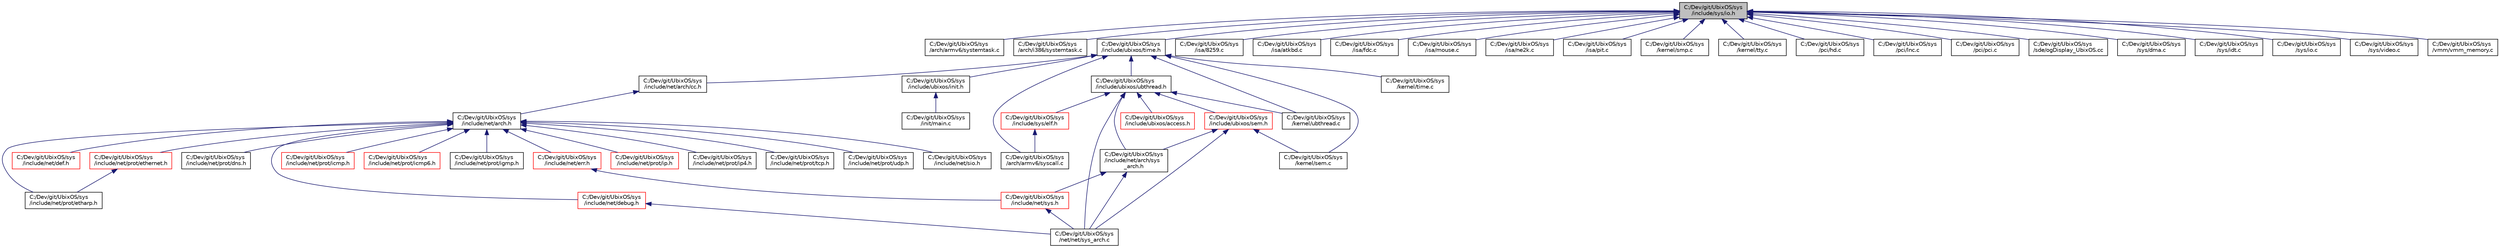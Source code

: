 digraph "C:/Dev/git/UbixOS/sys/include/sys/io.h"
{
 // LATEX_PDF_SIZE
  edge [fontname="Helvetica",fontsize="10",labelfontname="Helvetica",labelfontsize="10"];
  node [fontname="Helvetica",fontsize="10",shape=record];
  Node1 [label="C:/Dev/git/UbixOS/sys\l/include/sys/io.h",height=0.2,width=0.4,color="black", fillcolor="grey75", style="filled", fontcolor="black",tooltip=" "];
  Node1 -> Node2 [dir="back",color="midnightblue",fontsize="10",style="solid",fontname="Helvetica"];
  Node2 [label="C:/Dev/git/UbixOS/sys\l/arch/armv6/systemtask.c",height=0.2,width=0.4,color="black", fillcolor="white", style="filled",URL="$armv6_2systemtask_8c.html",tooltip=" "];
  Node1 -> Node3 [dir="back",color="midnightblue",fontsize="10",style="solid",fontname="Helvetica"];
  Node3 [label="C:/Dev/git/UbixOS/sys\l/arch/i386/systemtask.c",height=0.2,width=0.4,color="black", fillcolor="white", style="filled",URL="$i386_2systemtask_8c.html",tooltip=" "];
  Node1 -> Node4 [dir="back",color="midnightblue",fontsize="10",style="solid",fontname="Helvetica"];
  Node4 [label="C:/Dev/git/UbixOS/sys\l/include/ubixos/time.h",height=0.2,width=0.4,color="black", fillcolor="white", style="filled",URL="$time_8h.html",tooltip=" "];
  Node4 -> Node5 [dir="back",color="midnightblue",fontsize="10",style="solid",fontname="Helvetica"];
  Node5 [label="C:/Dev/git/UbixOS/sys\l/arch/armv6/syscall.c",height=0.2,width=0.4,color="black", fillcolor="white", style="filled",URL="$arch_2armv6_2syscall_8c.html",tooltip=" "];
  Node4 -> Node6 [dir="back",color="midnightblue",fontsize="10",style="solid",fontname="Helvetica"];
  Node6 [label="C:/Dev/git/UbixOS/sys\l/include/net/arch/cc.h",height=0.2,width=0.4,color="black", fillcolor="white", style="filled",URL="$cc_8h.html",tooltip=" "];
  Node6 -> Node7 [dir="back",color="midnightblue",fontsize="10",style="solid",fontname="Helvetica"];
  Node7 [label="C:/Dev/git/UbixOS/sys\l/include/net/arch.h",height=0.2,width=0.4,color="black", fillcolor="white", style="filled",URL="$arch_8h.html",tooltip=" "];
  Node7 -> Node8 [dir="back",color="midnightblue",fontsize="10",style="solid",fontname="Helvetica"];
  Node8 [label="C:/Dev/git/UbixOS/sys\l/include/net/debug.h",height=0.2,width=0.4,color="red", fillcolor="white", style="filled",URL="$debug_8h.html",tooltip=" "];
  Node8 -> Node102 [dir="back",color="midnightblue",fontsize="10",style="solid",fontname="Helvetica"];
  Node102 [label="C:/Dev/git/UbixOS/sys\l/net/net/sys_arch.c",height=0.2,width=0.4,color="black", fillcolor="white", style="filled",URL="$sys__arch_8c.html",tooltip=" "];
  Node7 -> Node18 [dir="back",color="midnightblue",fontsize="10",style="solid",fontname="Helvetica"];
  Node18 [label="C:/Dev/git/UbixOS/sys\l/include/net/def.h",height=0.2,width=0.4,color="red", fillcolor="white", style="filled",URL="$def_8h.html",tooltip=" "];
  Node7 -> Node97 [dir="back",color="midnightblue",fontsize="10",style="solid",fontname="Helvetica"];
  Node97 [label="C:/Dev/git/UbixOS/sys\l/include/net/err.h",height=0.2,width=0.4,color="red", fillcolor="white", style="filled",URL="$err_8h.html",tooltip=" "];
  Node97 -> Node99 [dir="back",color="midnightblue",fontsize="10",style="solid",fontname="Helvetica"];
  Node99 [label="C:/Dev/git/UbixOS/sys\l/include/net/sys.h",height=0.2,width=0.4,color="red", fillcolor="white", style="filled",URL="$sys_8h.html",tooltip=" "];
  Node99 -> Node102 [dir="back",color="midnightblue",fontsize="10",style="solid",fontname="Helvetica"];
  Node7 -> Node190 [dir="back",color="midnightblue",fontsize="10",style="solid",fontname="Helvetica"];
  Node190 [label="C:/Dev/git/UbixOS/sys\l/include/net/prot/dns.h",height=0.2,width=0.4,color="black", fillcolor="white", style="filled",URL="$prot_2dns_8h.html",tooltip=" "];
  Node7 -> Node86 [dir="back",color="midnightblue",fontsize="10",style="solid",fontname="Helvetica"];
  Node86 [label="C:/Dev/git/UbixOS/sys\l/include/net/prot/etharp.h",height=0.2,width=0.4,color="black", fillcolor="white", style="filled",URL="$prot_2etharp_8h.html",tooltip=" "];
  Node7 -> Node191 [dir="back",color="midnightblue",fontsize="10",style="solid",fontname="Helvetica"];
  Node191 [label="C:/Dev/git/UbixOS/sys\l/include/net/prot/ethernet.h",height=0.2,width=0.4,color="red", fillcolor="white", style="filled",URL="$prot_2ethernet_8h.html",tooltip=" "];
  Node191 -> Node86 [dir="back",color="midnightblue",fontsize="10",style="solid",fontname="Helvetica"];
  Node7 -> Node192 [dir="back",color="midnightblue",fontsize="10",style="solid",fontname="Helvetica"];
  Node192 [label="C:/Dev/git/UbixOS/sys\l/include/net/prot/icmp.h",height=0.2,width=0.4,color="red", fillcolor="white", style="filled",URL="$prot_2icmp_8h.html",tooltip=" "];
  Node7 -> Node193 [dir="back",color="midnightblue",fontsize="10",style="solid",fontname="Helvetica"];
  Node193 [label="C:/Dev/git/UbixOS/sys\l/include/net/prot/icmp6.h",height=0.2,width=0.4,color="red", fillcolor="white", style="filled",URL="$prot_2icmp6_8h.html",tooltip=" "];
  Node7 -> Node87 [dir="back",color="midnightblue",fontsize="10",style="solid",fontname="Helvetica"];
  Node87 [label="C:/Dev/git/UbixOS/sys\l/include/net/prot/igmp.h",height=0.2,width=0.4,color="black", fillcolor="white", style="filled",URL="$prot_2igmp_8h.html",tooltip=" "];
  Node7 -> Node194 [dir="back",color="midnightblue",fontsize="10",style="solid",fontname="Helvetica"];
  Node194 [label="C:/Dev/git/UbixOS/sys\l/include/net/prot/ip.h",height=0.2,width=0.4,color="red", fillcolor="white", style="filled",URL="$prot_2ip_8h.html",tooltip=" "];
  Node7 -> Node88 [dir="back",color="midnightblue",fontsize="10",style="solid",fontname="Helvetica"];
  Node88 [label="C:/Dev/git/UbixOS/sys\l/include/net/prot/ip4.h",height=0.2,width=0.4,color="black", fillcolor="white", style="filled",URL="$prot_2ip4_8h.html",tooltip=" "];
  Node7 -> Node195 [dir="back",color="midnightblue",fontsize="10",style="solid",fontname="Helvetica"];
  Node195 [label="C:/Dev/git/UbixOS/sys\l/include/net/prot/tcp.h",height=0.2,width=0.4,color="black", fillcolor="white", style="filled",URL="$prot_2tcp_8h.html",tooltip=" "];
  Node7 -> Node196 [dir="back",color="midnightblue",fontsize="10",style="solid",fontname="Helvetica"];
  Node196 [label="C:/Dev/git/UbixOS/sys\l/include/net/prot/udp.h",height=0.2,width=0.4,color="black", fillcolor="white", style="filled",URL="$prot_2udp_8h.html",tooltip=" "];
  Node7 -> Node124 [dir="back",color="midnightblue",fontsize="10",style="solid",fontname="Helvetica"];
  Node124 [label="C:/Dev/git/UbixOS/sys\l/include/net/sio.h",height=0.2,width=0.4,color="black", fillcolor="white", style="filled",URL="$sio_8h.html",tooltip=" "];
  Node4 -> Node36 [dir="back",color="midnightblue",fontsize="10",style="solid",fontname="Helvetica"];
  Node36 [label="C:/Dev/git/UbixOS/sys\l/include/ubixos/init.h",height=0.2,width=0.4,color="black", fillcolor="white", style="filled",URL="$ubixos_2init_8h.html",tooltip=" "];
  Node36 -> Node37 [dir="back",color="midnightblue",fontsize="10",style="solid",fontname="Helvetica"];
  Node37 [label="C:/Dev/git/UbixOS/sys\l/init/main.c",height=0.2,width=0.4,color="black", fillcolor="white", style="filled",URL="$main_8c.html",tooltip=" "];
  Node4 -> Node197 [dir="back",color="midnightblue",fontsize="10",style="solid",fontname="Helvetica"];
  Node197 [label="C:/Dev/git/UbixOS/sys\l/include/ubixos/ubthread.h",height=0.2,width=0.4,color="black", fillcolor="white", style="filled",URL="$ubthread_8h.html",tooltip=" "];
  Node197 -> Node198 [dir="back",color="midnightblue",fontsize="10",style="solid",fontname="Helvetica"];
  Node198 [label="C:/Dev/git/UbixOS/sys\l/include/net/arch/sys\l_arch.h",height=0.2,width=0.4,color="black", fillcolor="white", style="filled",URL="$sys__arch_8h.html",tooltip=" "];
  Node198 -> Node99 [dir="back",color="midnightblue",fontsize="10",style="solid",fontname="Helvetica"];
  Node198 -> Node102 [dir="back",color="midnightblue",fontsize="10",style="solid",fontname="Helvetica"];
  Node197 -> Node199 [dir="back",color="midnightblue",fontsize="10",style="solid",fontname="Helvetica"];
  Node199 [label="C:/Dev/git/UbixOS/sys\l/include/sys/elf.h",height=0.2,width=0.4,color="red", fillcolor="white", style="filled",URL="$sys_2elf_8h.html",tooltip=" "];
  Node199 -> Node5 [dir="back",color="midnightblue",fontsize="10",style="solid",fontname="Helvetica"];
  Node197 -> Node205 [dir="back",color="midnightblue",fontsize="10",style="solid",fontname="Helvetica"];
  Node205 [label="C:/Dev/git/UbixOS/sys\l/include/ubixos/access.h",height=0.2,width=0.4,color="red", fillcolor="white", style="filled",URL="$access_8h.html",tooltip=" "];
  Node197 -> Node207 [dir="back",color="midnightblue",fontsize="10",style="solid",fontname="Helvetica"];
  Node207 [label="C:/Dev/git/UbixOS/sys\l/include/ubixos/sem.h",height=0.2,width=0.4,color="red", fillcolor="white", style="filled",URL="$sem_8h.html",tooltip=" "];
  Node207 -> Node198 [dir="back",color="midnightblue",fontsize="10",style="solid",fontname="Helvetica"];
  Node207 -> Node208 [dir="back",color="midnightblue",fontsize="10",style="solid",fontname="Helvetica"];
  Node208 [label="C:/Dev/git/UbixOS/sys\l/kernel/sem.c",height=0.2,width=0.4,color="black", fillcolor="white", style="filled",URL="$sem_8c.html",tooltip=" "];
  Node207 -> Node102 [dir="back",color="midnightblue",fontsize="10",style="solid",fontname="Helvetica"];
  Node197 -> Node66 [dir="back",color="midnightblue",fontsize="10",style="solid",fontname="Helvetica"];
  Node66 [label="C:/Dev/git/UbixOS/sys\l/kernel/ubthread.c",height=0.2,width=0.4,color="black", fillcolor="white", style="filled",URL="$ubthread_8c.html",tooltip=" "];
  Node197 -> Node102 [dir="back",color="midnightblue",fontsize="10",style="solid",fontname="Helvetica"];
  Node4 -> Node208 [dir="back",color="midnightblue",fontsize="10",style="solid",fontname="Helvetica"];
  Node4 -> Node65 [dir="back",color="midnightblue",fontsize="10",style="solid",fontname="Helvetica"];
  Node65 [label="C:/Dev/git/UbixOS/sys\l/kernel/time.c",height=0.2,width=0.4,color="black", fillcolor="white", style="filled",URL="$time_8c.html",tooltip=" "];
  Node4 -> Node66 [dir="back",color="midnightblue",fontsize="10",style="solid",fontname="Helvetica"];
  Node1 -> Node209 [dir="back",color="midnightblue",fontsize="10",style="solid",fontname="Helvetica"];
  Node209 [label="C:/Dev/git/UbixOS/sys\l/isa/8259.c",height=0.2,width=0.4,color="black", fillcolor="white", style="filled",URL="$8259_8c.html",tooltip=" "];
  Node1 -> Node61 [dir="back",color="midnightblue",fontsize="10",style="solid",fontname="Helvetica"];
  Node61 [label="C:/Dev/git/UbixOS/sys\l/isa/atkbd.c",height=0.2,width=0.4,color="black", fillcolor="white", style="filled",URL="$atkbd_8c.html",tooltip=" "];
  Node1 -> Node210 [dir="back",color="midnightblue",fontsize="10",style="solid",fontname="Helvetica"];
  Node210 [label="C:/Dev/git/UbixOS/sys\l/isa/fdc.c",height=0.2,width=0.4,color="black", fillcolor="white", style="filled",URL="$fdc_8c.html",tooltip=" "];
  Node1 -> Node211 [dir="back",color="midnightblue",fontsize="10",style="solid",fontname="Helvetica"];
  Node211 [label="C:/Dev/git/UbixOS/sys\l/isa/mouse.c",height=0.2,width=0.4,color="black", fillcolor="white", style="filled",URL="$mouse_8c.html",tooltip=" "];
  Node1 -> Node62 [dir="back",color="midnightblue",fontsize="10",style="solid",fontname="Helvetica"];
  Node62 [label="C:/Dev/git/UbixOS/sys\l/isa/ne2k.c",height=0.2,width=0.4,color="black", fillcolor="white", style="filled",URL="$ne2k_8c.html",tooltip=" "];
  Node1 -> Node212 [dir="back",color="midnightblue",fontsize="10",style="solid",fontname="Helvetica"];
  Node212 [label="C:/Dev/git/UbixOS/sys\l/isa/pit.c",height=0.2,width=0.4,color="black", fillcolor="white", style="filled",URL="$pit_8c.html",tooltip=" "];
  Node1 -> Node213 [dir="back",color="midnightblue",fontsize="10",style="solid",fontname="Helvetica"];
  Node213 [label="C:/Dev/git/UbixOS/sys\l/kernel/smp.c",height=0.2,width=0.4,color="black", fillcolor="white", style="filled",URL="$smp_8c.html",tooltip=" "];
  Node1 -> Node214 [dir="back",color="midnightblue",fontsize="10",style="solid",fontname="Helvetica"];
  Node214 [label="C:/Dev/git/UbixOS/sys\l/kernel/tty.c",height=0.2,width=0.4,color="black", fillcolor="white", style="filled",URL="$tty_8c.html",tooltip=" "];
  Node1 -> Node56 [dir="back",color="midnightblue",fontsize="10",style="solid",fontname="Helvetica"];
  Node56 [label="C:/Dev/git/UbixOS/sys\l/pci/hd.c",height=0.2,width=0.4,color="black", fillcolor="white", style="filled",URL="$hd_8c.html",tooltip=" "];
  Node1 -> Node77 [dir="back",color="midnightblue",fontsize="10",style="solid",fontname="Helvetica"];
  Node77 [label="C:/Dev/git/UbixOS/sys\l/pci/lnc.c",height=0.2,width=0.4,color="black", fillcolor="white", style="filled",URL="$lnc_8c.html",tooltip=" "];
  Node1 -> Node215 [dir="back",color="midnightblue",fontsize="10",style="solid",fontname="Helvetica"];
  Node215 [label="C:/Dev/git/UbixOS/sys\l/pci/pci.c",height=0.2,width=0.4,color="black", fillcolor="white", style="filled",URL="$pci_8c.html",tooltip=" "];
  Node1 -> Node216 [dir="back",color="midnightblue",fontsize="10",style="solid",fontname="Helvetica"];
  Node216 [label="C:/Dev/git/UbixOS/sys\l/sde/ogDisplay_UbixOS.cc",height=0.2,width=0.4,color="black", fillcolor="white", style="filled",URL="$ogDisplay__UbixOS_8cc.html",tooltip=" "];
  Node1 -> Node217 [dir="back",color="midnightblue",fontsize="10",style="solid",fontname="Helvetica"];
  Node217 [label="C:/Dev/git/UbixOS/sys\l/sys/dma.c",height=0.2,width=0.4,color="black", fillcolor="white", style="filled",URL="$dma_8c.html",tooltip=" "];
  Node1 -> Node218 [dir="back",color="midnightblue",fontsize="10",style="solid",fontname="Helvetica"];
  Node218 [label="C:/Dev/git/UbixOS/sys\l/sys/idt.c",height=0.2,width=0.4,color="black", fillcolor="white", style="filled",URL="$idt_8c.html",tooltip=" "];
  Node1 -> Node219 [dir="back",color="midnightblue",fontsize="10",style="solid",fontname="Helvetica"];
  Node219 [label="C:/Dev/git/UbixOS/sys\l/sys/io.c",height=0.2,width=0.4,color="black", fillcolor="white", style="filled",URL="$io_8c.html",tooltip=" "];
  Node1 -> Node220 [dir="back",color="midnightblue",fontsize="10",style="solid",fontname="Helvetica"];
  Node220 [label="C:/Dev/git/UbixOS/sys\l/sys/video.c",height=0.2,width=0.4,color="black", fillcolor="white", style="filled",URL="$video_8c.html",tooltip=" "];
  Node1 -> Node73 [dir="back",color="midnightblue",fontsize="10",style="solid",fontname="Helvetica"];
  Node73 [label="C:/Dev/git/UbixOS/sys\l/vmm/vmm_memory.c",height=0.2,width=0.4,color="black", fillcolor="white", style="filled",URL="$vmm__memory_8c.html",tooltip=" "];
}
